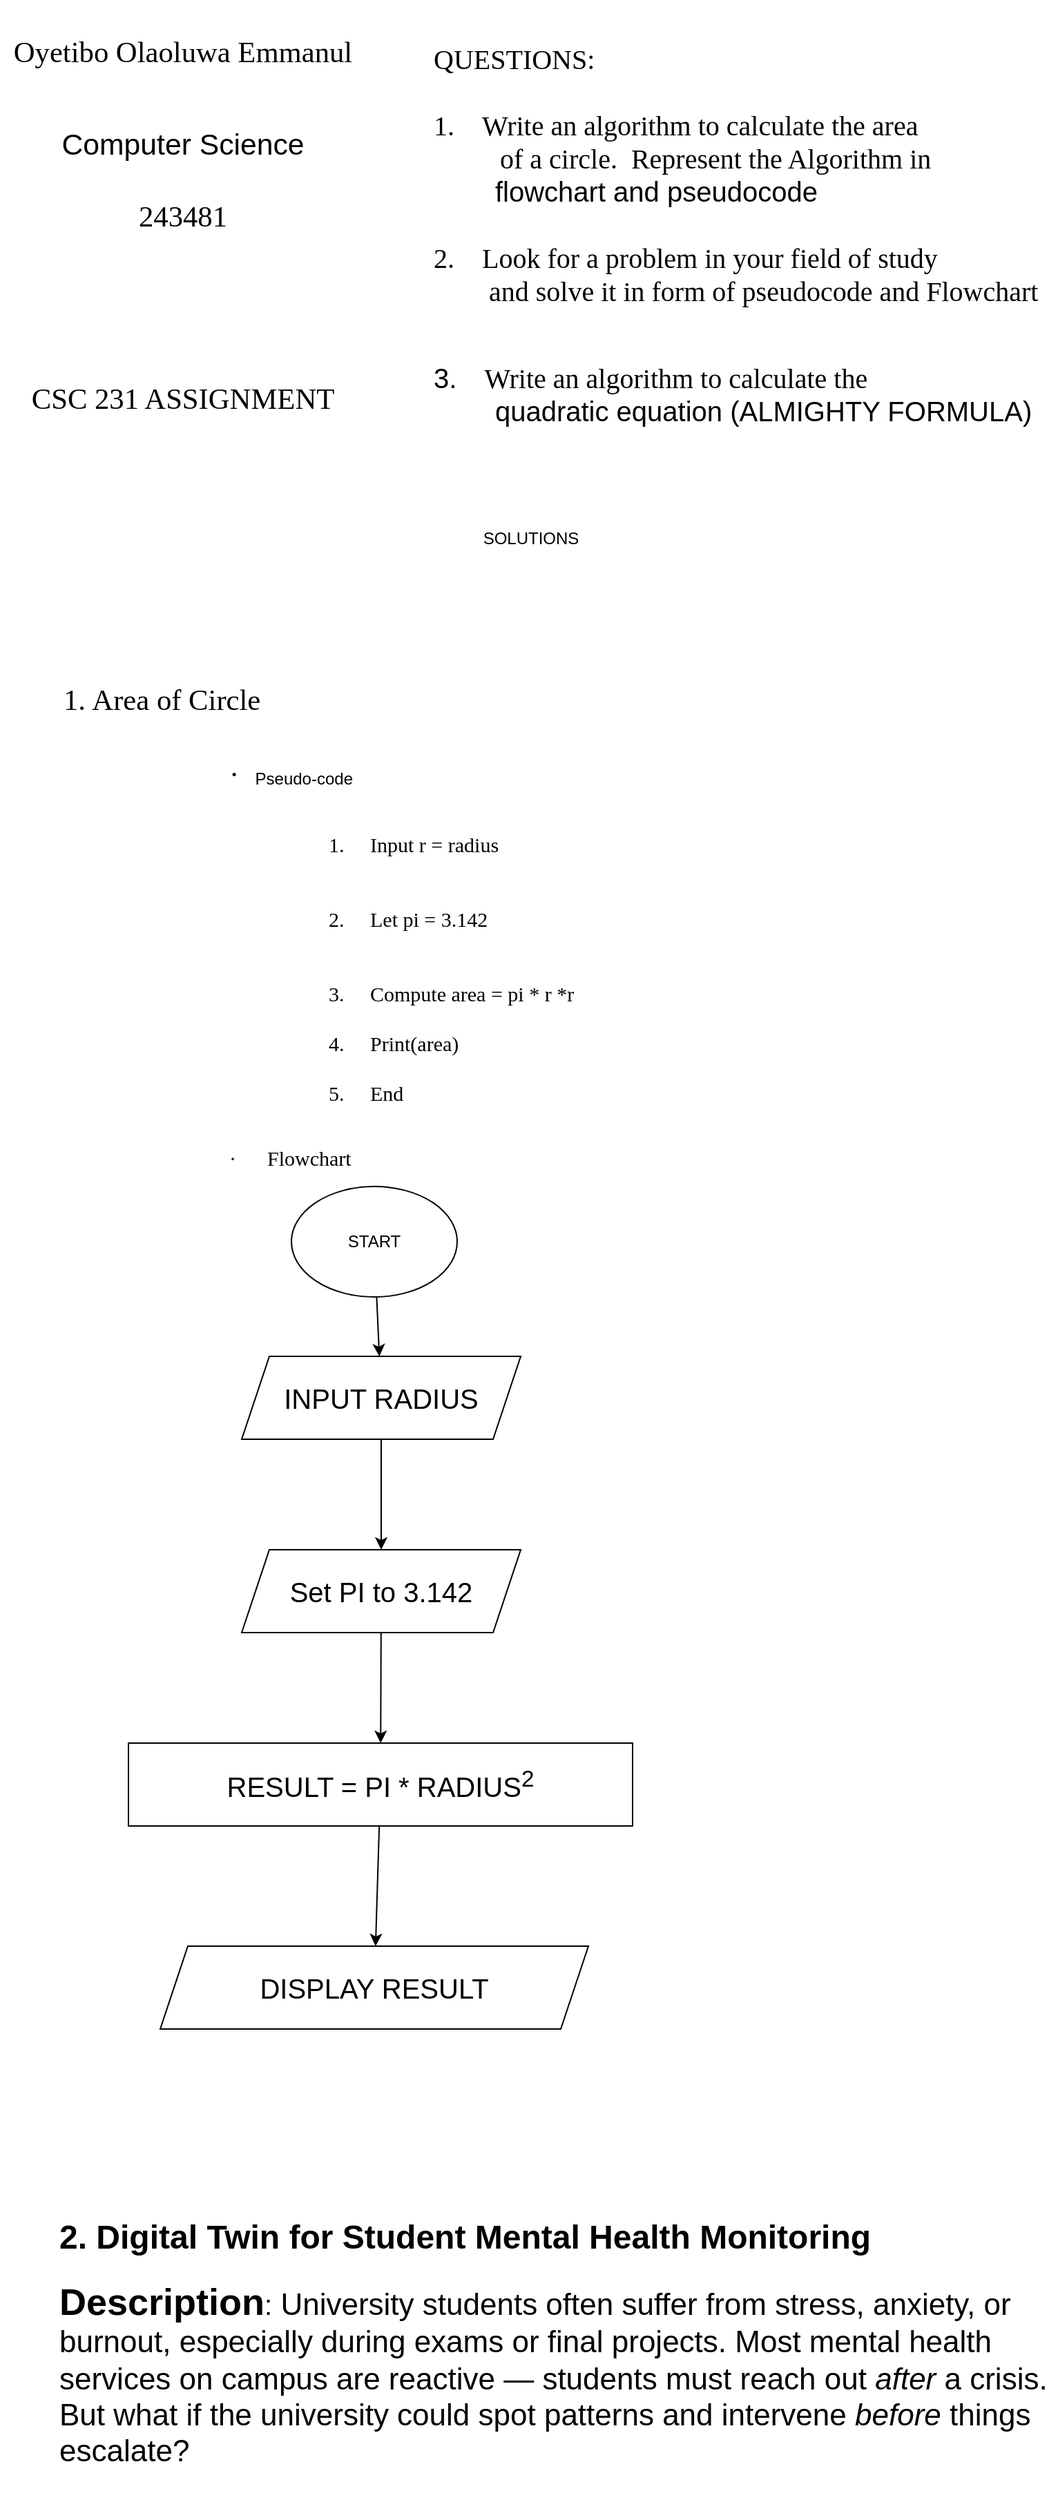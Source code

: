 <mxfile>
    <diagram id="T5GH4w8jtpImpASq0pbi" name="Page-1">
        <mxGraphModel dx="1160" dy="976" grid="0" gridSize="10" guides="1" tooltips="1" connect="1" arrows="1" fold="1" page="1" pageScale="1" pageWidth="850" pageHeight="1100" background="#FFFFFF" math="0" shadow="0">
            <root>
                <mxCell id="0"/>
                <mxCell id="1" parent="0"/>
                <mxCell id="7" value="&lt;p style=&quot;margin-bottom:0in;margin-bottom:.0001pt&quot; class=&quot;MsoNormal&quot;&gt;&lt;span style=&quot;font-size:16.0pt;font-family:&amp;quot;Arial Rounded MT Bold&amp;quot;,&amp;quot;sans-serif&amp;quot;;&lt;br/&gt;mso-ansi-language:EN-US&quot;&gt;Oyetibo Olaoluwa Emmanul&lt;/span&gt;&lt;/p&gt;&lt;br&gt;&lt;br&gt;&lt;p style=&quot;margin-bottom:0in;margin-bottom:.0001pt&quot; class=&quot;MsoNormal&quot;&gt;&lt;font face=&quot;Arial Rounded MT Bold, sans-serif&quot;&gt;&lt;span style=&quot;font-size: 21.333px;&quot;&gt;Computer Science&lt;/span&gt;&lt;/font&gt;&lt;/p&gt;&lt;br&gt;&lt;p style=&quot;margin-bottom:0in;margin-bottom:.0001pt&quot; class=&quot;MsoNormal&quot;&gt;&lt;span style=&quot;font-size:16.0pt;font-family:&amp;quot;Arial Rounded MT Bold&amp;quot;,&amp;quot;sans-serif&amp;quot;;&lt;br/&gt;mso-ansi-language:EN-US&quot;&gt;243481&lt;/span&gt;&lt;/p&gt;&lt;br&gt;&lt;br&gt;&lt;p style=&quot;margin-bottom:0in;margin-bottom:.0001pt&quot; class=&quot;MsoNormal&quot;&gt;&lt;span style=&quot;font-size:16.0pt;font-family:&amp;quot;Arial Rounded MT Bold&amp;quot;,&amp;quot;sans-serif&amp;quot;;&lt;br/&gt;mso-ansi-language:EN-US&quot;&gt;&amp;nbsp;&lt;/span&gt;&lt;/p&gt;&lt;br&gt;&lt;br&gt;&lt;p style=&quot;margin-bottom:0in;margin-bottom:.0001pt&quot; class=&quot;MsoNormal&quot;&gt;&lt;span style=&quot;font-size:16.0pt;font-family:&amp;quot;Arial Rounded MT Bold&amp;quot;,&amp;quot;sans-serif&amp;quot;;&lt;br/&gt;mso-ansi-language:EN-US&quot;&gt;CSC 231 ASSIGNMENT&lt;/span&gt;&lt;/p&gt;" style="text;html=1;align=center;verticalAlign=middle;resizable=0;points=[];autosize=1;strokeColor=none;fillColor=none;" vertex="1" parent="1">
                    <mxGeometry x="22" y="30" width="263" height="301" as="geometry"/>
                </mxCell>
                <mxCell id="10" value="&lt;div style=&quot;&quot;&gt;&lt;span style=&quot;background-color: transparent; font-size: 20px; text-indent: -0.25in; font-family: &amp;quot;Arial Rounded MT Bold&amp;quot;, &amp;quot;sans-serif&amp;quot;;&quot;&gt;&lt;br&gt;&lt;/span&gt;&lt;/div&gt;&lt;div style=&quot;&quot;&gt;&lt;span style=&quot;background-color: transparent; font-size: 20px; text-indent: -0.25in; font-family: &amp;quot;Arial Rounded MT Bold&amp;quot;, &amp;quot;sans-serif&amp;quot;;&quot;&gt;QUESTIONS:&lt;/span&gt;&lt;/div&gt;&lt;div style=&quot;&quot;&gt;&lt;span style=&quot;background-color: transparent; font-size: 20px; text-indent: -0.25in; font-family: &amp;quot;Arial Rounded MT Bold&amp;quot;, &amp;quot;sans-serif&amp;quot;;&quot;&gt;&lt;br&gt;&lt;/span&gt;&lt;/div&gt;&lt;div style=&quot;&quot;&gt;&lt;span style=&quot;background-color: transparent; font-size: 20px; text-indent: -0.25in; font-family: &amp;quot;Arial Rounded MT Bold&amp;quot;, &amp;quot;sans-serif&amp;quot;;&quot;&gt;1.&lt;span style=&quot;font-variant-numeric: normal; font-variant-east-asian: normal; font-variant-alternates: normal; font-size-adjust: none; font-kerning: auto; font-optical-sizing: auto; font-feature-settings: normal; font-variation-settings: normal; font-variant-position: normal; font-variant-emoji: normal; font-stretch: normal; line-height: normal; font-family: &amp;quot;Times New Roman&amp;quot;;&quot;&gt;&amp;nbsp;&amp;nbsp;&amp;nbsp; &lt;/span&gt;&lt;/span&gt;&lt;span style=&quot;background-color: transparent; font-size: 20px; text-indent: -0.25in; font-family: &amp;quot;Calibri Light&amp;quot;, &amp;quot;sans-serif&amp;quot;;&quot;&gt;Write an algorithm to calculate the area&lt;/span&gt;&lt;br&gt;&lt;span style=&quot;background-color: transparent; font-family: &amp;quot;Calibri Light&amp;quot;, &amp;quot;sans-serif&amp;quot;; text-indent: -0.25in;&quot;&gt;&lt;span style=&quot;white-space: pre;&quot;&gt;&#x9;&lt;/span&gt;&lt;span style=&quot;white-space: pre;&quot;&gt;&#x9;&lt;/span&gt;&lt;font style=&quot;font-size: 20px;&quot;&gt;of a circle.&amp;nbsp; Represent the Algorithm in&lt;/font&gt;&lt;/span&gt;&lt;font style=&quot;font-size: 20px;&quot;&gt;&lt;br&gt;&lt;span style=&quot;background-color: transparent; text-indent: -0.25in;&quot;&gt;&lt;span style=&quot;white-space: pre;&quot;&gt;&#x9;&lt;/span&gt;flowchart and pseudocode&lt;/span&gt;&lt;/font&gt;&lt;/div&gt;&lt;div style=&quot;&quot;&gt;&lt;div style=&quot;text-indent: -24px;&quot;&gt;&lt;span style=&quot;font-size: 20px;&quot;&gt;&lt;br&gt;&lt;/span&gt;&lt;/div&gt;&lt;span style=&quot;background-color: transparent; font-size: 20px; font-family: &amp;quot;Arial Rounded MT Bold&amp;quot;, &amp;quot;sans-serif&amp;quot;;&quot;&gt;2.&lt;span style=&quot;font-variant-numeric: normal; font-variant-east-asian: normal; font-variant-alternates: normal; font-size-adjust: none; font-kerning: auto; font-optical-sizing: auto; font-feature-settings: normal; font-variation-settings: normal; font-variant-position: normal; font-variant-emoji: normal; font-stretch: normal; line-height: normal; font-family: &amp;quot;Times New Roman&amp;quot;;&quot;&gt;&amp;nbsp;&amp;nbsp;&amp;nbsp; &lt;/span&gt;&lt;/span&gt;&lt;span style=&quot;background-color: transparent; font-size: 20px; font-family: &amp;quot;Calibri Light&amp;quot;, &amp;quot;sans-serif&amp;quot;;&quot;&gt;Look for a problem in your field of study&lt;/span&gt;&lt;br&gt;&lt;font style=&quot;font-size: 20px;&quot;&gt;&lt;span style=&quot;background-color: transparent; font-family: &amp;quot;Calibri Light&amp;quot;, &amp;quot;sans-serif&amp;quot;;&quot;&gt;&lt;span style=&quot;white-space: pre;&quot;&gt;&#x9;&lt;/span&gt;and solve it in form of pseudocode and Flowchart&lt;/span&gt;&lt;br&gt;&lt;/font&gt;&lt;br&gt;&lt;font style=&quot;font-size: 20px;&quot;&gt;&lt;br&gt;&lt;span style=&quot;background-color: transparent; text-indent: -0.25in;&quot;&gt;3.&lt;span style=&quot;font-variant-numeric: normal; font-variant-east-asian: normal; font-variant-alternates: normal; font-size-adjust: none; font-kerning: auto; font-optical-sizing: auto; font-feature-settings: normal; font-variation-settings: normal; font-variant-position: normal; font-variant-emoji: normal; font-stretch: normal; line-height: normal; font-family: &amp;quot;Times New Roman&amp;quot;;&quot;&gt;&amp;nbsp;&amp;nbsp;&amp;nbsp; &lt;/span&gt;&lt;/span&gt;&lt;span style=&quot;background-color: transparent; text-indent: -0.25in; font-family: &amp;quot;Calibri Light&amp;quot;, &amp;quot;sans-serif&amp;quot;;&quot;&gt;Write an algorithm to calculate the&lt;/span&gt;&lt;br&gt;&lt;span style=&quot;background-color: transparent; text-indent: -0.25in;&quot;&gt;&lt;span style=&quot;white-space: pre;&quot;&gt;&#x9;&lt;/span&gt;quadratic equation (ALMIGHTY FORMULA)&lt;/span&gt;&lt;/font&gt;&lt;/div&gt;" style="text;html=1;align=left;verticalAlign=middle;resizable=0;points=[];autosize=1;strokeColor=none;fillColor=none;" vertex="1" parent="1">
                    <mxGeometry x="334" y="23.5" width="451" height="314" as="geometry"/>
                </mxCell>
                <mxCell id="11" value="SOLUTIONS" style="text;html=1;align=center;verticalAlign=middle;resizable=0;points=[];autosize=1;strokeColor=none;fillColor=none;" vertex="1" parent="1">
                    <mxGeometry x="362" y="400" width="87" height="26" as="geometry"/>
                </mxCell>
                <mxCell id="12" value="&lt;p class=&quot;MsoListParagraphCxSpFirst&quot; style=&quot;margin-bottom:0in;margin-bottom:.0001pt;&lt;br/&gt;mso-add-space:auto;text-indent:-.25in;mso-list:l1 level1 lfo1&quot;&gt;&lt;span style=&quot;font-size:16.0pt;font-family:&amp;quot;Arial Rounded MT Bold&amp;quot;,&amp;quot;sans-serif&amp;quot;;&lt;br/&gt;mso-fareast-font-family:&amp;quot;Arial Rounded MT Bold&amp;quot;;mso-bidi-font-family:&amp;quot;Arial Rounded MT Bold&amp;quot;;&lt;br/&gt;mso-ansi-language:EN-US&quot;&gt;1.&lt;span style=&quot;font-variant-numeric: normal; font-variant-east-asian: normal; font-variant-alternates: normal; font-size-adjust: none; font-kerning: auto; font-optical-sizing: auto; font-feature-settings: normal; font-variation-settings: normal; font-variant-position: normal; font-variant-emoji: normal; font-stretch: normal; font-size: 7pt; line-height: normal; font-family: &amp;quot;Times New Roman&amp;quot;;&quot;&gt;&amp;nbsp; &lt;/span&gt;&lt;/span&gt;&lt;span style=&quot;font-size:16.0pt;font-family:&amp;quot;Arial Rounded MT Bold&amp;quot;,&amp;quot;sans-serif&amp;quot;;&lt;br/&gt;mso-ansi-language:EN-US&quot;&gt;Area of Circle&lt;/span&gt;&lt;/p&gt;&lt;br&gt;&lt;br&gt;&lt;p class=&quot;MsoListParagraphCxSpMiddle&quot; style=&quot;margin-top:0in;margin-right:0in;&lt;br/&gt;margin-bottom:0in;margin-left:1.0in;margin-bottom:.0001pt;mso-add-space:auto;&lt;br/&gt;text-indent:-.25in;mso-list:l2 level1 lfo2&quot;&gt;&lt;span style=&quot;font-size:16.0pt;font-family:Symbol;mso-fareast-font-family:Symbol;&lt;br/&gt;mso-bidi-font-family:Symbol;mso-ansi-language:EN-US&quot;&gt;·&lt;span style=&quot;font-variant-numeric: normal; font-variant-east-asian: normal; font-variant-alternates: normal; font-size-adjust: none; font-kerning: auto; font-optical-sizing: auto; font-feature-settings: normal; font-variation-settings: normal; font-variant-position: normal; font-variant-emoji: normal; font-stretch: normal; font-size: 7pt; line-height: normal; font-family: &amp;quot;Times New Roman&amp;quot;;&quot;&gt;&amp;nbsp;&amp;nbsp;&amp;nbsp;&amp;nbsp;&amp;nbsp;&lt;/span&gt;&lt;/span&gt;&lt;span style=&quot;mso-bidi-font-size:14.0pt;&lt;br/&gt;font-family:&amp;quot;Arial Rounded MT Bold&amp;quot;,&amp;quot;sans-serif&amp;quot;;mso-ansi-language:EN-US&quot;&gt;Pseudo-code&lt;/span&gt;&lt;span style=&quot;font-size:16.0pt;font-family:&amp;quot;Arial Rounded MT Bold&amp;quot;,&amp;quot;sans-serif&amp;quot;;&lt;br/&gt;mso-ansi-language:EN-US&quot;&gt;&lt;/span&gt;&lt;/p&gt;&lt;br&gt;&lt;br&gt;&lt;p class=&quot;MsoListParagraphCxSpMiddle&quot; style=&quot;margin-top:0in;margin-right:0in;&lt;br/&gt;margin-bottom:0in;margin-left:1.75in;margin-bottom:.0001pt;mso-add-space:auto;&lt;br/&gt;text-indent:-.25in;mso-list:l0 level1 lfo3&quot;&gt;&lt;font style=&quot;font-size: 15px;&quot;&gt;&lt;span style=&quot;mso-bidi-font-size:14.0pt;font-family:&amp;quot;Calibri Light&amp;quot;,&amp;quot;sans-serif&amp;quot;;&lt;br/&gt;mso-ascii-theme-font:major-latin;mso-fareast-font-family:&amp;quot;Calibri Light&amp;quot;;&lt;br/&gt;mso-fareast-theme-font:major-latin;mso-hansi-theme-font:major-latin;mso-bidi-theme-font:&lt;br/&gt;major-latin;mso-ansi-language:EN-US&quot;&gt;1.&lt;span style=&quot;font-variant-numeric: normal; font-variant-east-asian: normal; font-variant-alternates: normal; font-size-adjust: none; font-kerning: auto; font-optical-sizing: auto; font-feature-settings: normal; font-variation-settings: normal; font-variant-position: normal; font-variant-emoji: normal; font-stretch: normal; line-height: normal; font-family: &amp;quot;Times New Roman&amp;quot;;&quot;&gt;&amp;nbsp;&amp;nbsp;&amp;nbsp;&amp;nbsp; &lt;/span&gt;&lt;/span&gt;&lt;span style=&quot;mso-bidi-font-size:14.0pt;font-family:&amp;quot;Calibri Light&amp;quot;,&amp;quot;sans-serif&amp;quot;;&lt;br/&gt;mso-ascii-theme-font:major-latin;mso-hansi-theme-font:major-latin;mso-bidi-theme-font:&lt;br/&gt;major-latin;mso-ansi-language:EN-US&quot;&gt;Input r = radius&lt;/span&gt;&lt;/font&gt;&lt;/p&gt;&lt;font style=&quot;font-size: 15px;&quot;&gt;&lt;br&gt;&lt;br&gt;&lt;/font&gt;&lt;p class=&quot;MsoListParagraphCxSpMiddle&quot; style=&quot;margin-top:0in;margin-right:0in;&lt;br/&gt;margin-bottom:0in;margin-left:1.75in;margin-bottom:.0001pt;mso-add-space:auto;&lt;br/&gt;text-indent:-.25in;mso-list:l0 level1 lfo3&quot;&gt;&lt;font style=&quot;font-size: 15px;&quot;&gt;&lt;span style=&quot;mso-bidi-font-size:14.0pt;font-family:&amp;quot;Calibri Light&amp;quot;,&amp;quot;sans-serif&amp;quot;;&lt;br/&gt;mso-ascii-theme-font:major-latin;mso-fareast-font-family:&amp;quot;Calibri Light&amp;quot;;&lt;br/&gt;mso-fareast-theme-font:major-latin;mso-hansi-theme-font:major-latin;mso-bidi-theme-font:&lt;br/&gt;major-latin;mso-ansi-language:EN-US&quot;&gt;2.&lt;span style=&quot;font-variant-numeric: normal; font-variant-east-asian: normal; font-variant-alternates: normal; font-size-adjust: none; font-kerning: auto; font-optical-sizing: auto; font-feature-settings: normal; font-variation-settings: normal; font-variant-position: normal; font-variant-emoji: normal; font-stretch: normal; line-height: normal; font-family: &amp;quot;Times New Roman&amp;quot;;&quot;&gt;&amp;nbsp;&amp;nbsp;&amp;nbsp;&amp;nbsp; &lt;/span&gt;&lt;/span&gt;&lt;span style=&quot;mso-bidi-font-size:14.0pt;font-family:&amp;quot;Calibri Light&amp;quot;,&amp;quot;sans-serif&amp;quot;;&lt;br/&gt;mso-ascii-theme-font:major-latin;mso-hansi-theme-font:major-latin;mso-bidi-theme-font:&lt;br/&gt;major-latin;mso-ansi-language:EN-US&quot;&gt;Let pi = 3.142&lt;/span&gt;&lt;/font&gt;&lt;/p&gt;&lt;font style=&quot;font-size: 15px;&quot;&gt;&lt;br&gt;&lt;br&gt;&lt;/font&gt;&lt;p class=&quot;MsoListParagraphCxSpMiddle&quot; style=&quot;margin-top:0in;margin-right:0in;&lt;br/&gt;margin-bottom:0in;margin-left:1.75in;margin-bottom:.0001pt;mso-add-space:auto;&lt;br/&gt;text-indent:-.25in;mso-list:l0 level1 lfo3&quot;&gt;&lt;font style=&quot;font-size: 15px;&quot;&gt;&lt;span style=&quot;mso-bidi-font-size:14.0pt;font-family:&amp;quot;Calibri Light&amp;quot;,&amp;quot;sans-serif&amp;quot;;&lt;br/&gt;mso-ascii-theme-font:major-latin;mso-fareast-font-family:&amp;quot;Calibri Light&amp;quot;;&lt;br/&gt;mso-fareast-theme-font:major-latin;mso-hansi-theme-font:major-latin;mso-bidi-theme-font:&lt;br/&gt;major-latin;mso-ansi-language:EN-US&quot;&gt;3.&lt;span style=&quot;font-variant-numeric: normal; font-variant-east-asian: normal; font-variant-alternates: normal; font-size-adjust: none; font-kerning: auto; font-optical-sizing: auto; font-feature-settings: normal; font-variation-settings: normal; font-variant-position: normal; font-variant-emoji: normal; font-stretch: normal; line-height: normal; font-family: &amp;quot;Times New Roman&amp;quot;;&quot;&gt;&amp;nbsp;&amp;nbsp;&amp;nbsp;&amp;nbsp; &lt;/span&gt;&lt;/span&gt;&lt;span style=&quot;mso-bidi-font-size:14.0pt;font-family:&amp;quot;Calibri Light&amp;quot;,&amp;quot;sans-serif&amp;quot;;&lt;br/&gt;mso-ascii-theme-font:major-latin;mso-hansi-theme-font:major-latin;mso-bidi-theme-font:&lt;br/&gt;major-latin;mso-ansi-language:EN-US&quot;&gt;Compute area = pi * r *r&lt;/span&gt;&lt;/font&gt;&lt;/p&gt;&lt;p class=&quot;MsoListParagraphCxSpMiddle&quot; style=&quot;margin-top:0in;margin-right:0in;&lt;br/&gt;margin-bottom:0in;margin-left:1.75in;margin-bottom:.0001pt;mso-add-space:auto;&lt;br/&gt;text-indent:-.25in;mso-list:l0 level1 lfo3&quot;&gt;&lt;span style=&quot;background-color: transparent; font-family: &amp;quot;Calibri Light&amp;quot;, &amp;quot;sans-serif&amp;quot;;&quot;&gt;&lt;font style=&quot;font-size: 15px;&quot;&gt;&lt;br&gt;&lt;/font&gt;&lt;/span&gt;&lt;/p&gt;&lt;p class=&quot;MsoListParagraphCxSpMiddle&quot; style=&quot;margin-top:0in;margin-right:0in;&lt;br/&gt;margin-bottom:0in;margin-left:1.75in;margin-bottom:.0001pt;mso-add-space:auto;&lt;br/&gt;text-indent:-.25in;mso-list:l0 level1 lfo3&quot;&gt;&lt;font style=&quot;font-size: 15px;&quot;&gt;&lt;span style=&quot;background-color: transparent; font-family: &amp;quot;Calibri Light&amp;quot;, &amp;quot;sans-serif&amp;quot;;&quot;&gt;4.&lt;span style=&quot;font-variant-numeric: normal; font-variant-east-asian: normal; font-variant-alternates: normal; font-size-adjust: none; font-kerning: auto; font-optical-sizing: auto; font-feature-settings: normal; font-variation-settings: normal; font-variant-position: normal; font-variant-emoji: normal; font-stretch: normal; line-height: normal; font-family: &amp;quot;Times New Roman&amp;quot;;&quot;&gt;&amp;nbsp;&amp;nbsp;&amp;nbsp;&amp;nbsp; &lt;/span&gt;&lt;/span&gt;&lt;span style=&quot;background-color: transparent; font-family: &amp;quot;Calibri Light&amp;quot;, &amp;quot;sans-serif&amp;quot;;&quot;&gt;Print(area)&lt;/span&gt;&lt;/font&gt;&lt;/p&gt;&lt;font style=&quot;font-size: 15px;&quot;&gt;&lt;br&gt;&lt;/font&gt;&lt;p class=&quot;MsoListParagraphCxSpLast&quot; style=&quot;margin-top:0in;margin-right:0in;&lt;br/&gt;margin-bottom:0in;margin-left:1.75in;margin-bottom:.0001pt;mso-add-space:auto;&lt;br/&gt;text-indent:-.25in;mso-list:l0 level1 lfo3&quot;&gt;&lt;font style=&quot;font-size: 15px;&quot;&gt;&lt;span style=&quot;mso-bidi-font-size:14.0pt;font-family:&amp;quot;Calibri Light&amp;quot;,&amp;quot;sans-serif&amp;quot;;&lt;br/&gt;mso-ascii-theme-font:major-latin;mso-fareast-font-family:&amp;quot;Calibri Light&amp;quot;;&lt;br/&gt;mso-fareast-theme-font:major-latin;mso-hansi-theme-font:major-latin;mso-bidi-theme-font:&lt;br/&gt;major-latin;mso-ansi-language:EN-US&quot;&gt;5.&lt;span style=&quot;font-variant-numeric: normal; font-variant-east-asian: normal; font-variant-alternates: normal; font-size-adjust: none; font-kerning: auto; font-optical-sizing: auto; font-feature-settings: normal; font-variation-settings: normal; font-variant-position: normal; font-variant-emoji: normal; font-stretch: normal; line-height: normal; font-family: &amp;quot;Times New Roman&amp;quot;;&quot;&gt;&amp;nbsp;&amp;nbsp;&amp;nbsp;&amp;nbsp; &lt;/span&gt;&lt;/span&gt;&lt;span style=&quot;mso-bidi-font-size:14.0pt;font-family:&amp;quot;Calibri Light&amp;quot;,&amp;quot;sans-serif&amp;quot;;&lt;br/&gt;mso-ascii-theme-font:major-latin;mso-hansi-theme-font:major-latin;mso-bidi-theme-font:&lt;br/&gt;major-latin;mso-ansi-language:EN-US&quot;&gt;End&lt;/span&gt;&lt;/font&gt;&lt;/p&gt;&lt;br&gt;&lt;br&gt;&lt;p class=&quot;MsoListParagraph&quot; style=&quot;margin-top:0in;margin-right:0in;margin-bottom:&lt;br/&gt;0in;margin-left:1.0in;margin-bottom:.0001pt;mso-add-space:auto;text-indent:&lt;br/&gt;-.25in;mso-list:l2 level1 lfo2&quot;&gt;&lt;font style=&quot;font-size: 15px;&quot;&gt;&lt;span style=&quot;font-family: Symbol;&quot;&gt;·&lt;span style=&quot;font-variant-numeric: normal; font-variant-east-asian: normal; font-variant-alternates: normal; font-size-adjust: none; font-kerning: auto; font-optical-sizing: auto; font-feature-settings: normal; font-variation-settings: normal; font-variant-position: normal; font-variant-emoji: normal; font-stretch: normal; line-height: normal; font-family: &amp;quot;Times New Roman&amp;quot;;&quot;&gt;&amp;nbsp;&amp;nbsp;&amp;nbsp;&amp;nbsp;&amp;nbsp; &lt;/span&gt;&lt;/span&gt;&lt;span style=&quot;font-family: &amp;quot;Arial Rounded MT Bold&amp;quot;, &amp;quot;sans-serif&amp;quot;;&quot;&gt;Flowchart&lt;/span&gt;&lt;/font&gt;&lt;span style=&quot;mso-bidi-font-size:14.0pt;&lt;br/&gt;font-family:&amp;quot;Arial Black&amp;quot;,&amp;quot;sans-serif&amp;quot;;mso-bidi-font-family:&amp;quot;Calibri Light&amp;quot;;&lt;br/&gt;mso-bidi-theme-font:major-latin;mso-ansi-language:EN-US&quot;&gt;&lt;/span&gt;&lt;/p&gt;&lt;p class=&quot;MsoListParagraph&quot; style=&quot;margin-top:0in;margin-right:0in;margin-bottom:&lt;br/&gt;0in;margin-left:1.0in;margin-bottom:.0001pt;mso-add-space:auto;text-indent:&lt;br/&gt;-.25in;mso-list:l2 level1 lfo2&quot;&gt;&lt;font style=&quot;font-size: 15px;&quot;&gt;&lt;span style=&quot;font-family: &amp;quot;Arial Rounded MT Bold&amp;quot;, &amp;quot;sans-serif&amp;quot;;&quot;&gt;&lt;br&gt;&lt;/span&gt;&lt;/font&gt;&lt;/p&gt;&lt;p class=&quot;MsoListParagraph&quot; style=&quot;margin-top:0in;margin-right:0in;margin-bottom:&lt;br/&gt;0in;margin-left:1.0in;margin-bottom:.0001pt;mso-add-space:auto;text-indent:&lt;br/&gt;-.25in;mso-list:l2 level1 lfo2&quot;&gt;&lt;font style=&quot;font-size: 15px;&quot;&gt;&lt;span style=&quot;font-family: &amp;quot;Arial Rounded MT Bold&amp;quot;, &amp;quot;sans-serif&amp;quot;;&quot;&gt;&lt;br&gt;&lt;/span&gt;&lt;/font&gt;&lt;/p&gt;&lt;p class=&quot;MsoListParagraph&quot; style=&quot;margin-top:0in;margin-right:0in;margin-bottom:&lt;br/&gt;0in;margin-left:1.0in;margin-bottom:.0001pt;mso-add-space:auto;text-indent:&lt;br/&gt;-.25in;mso-list:l2 level1 lfo2&quot;&gt;&lt;font style=&quot;font-size: 15px;&quot;&gt;&lt;span style=&quot;font-family: &amp;quot;Arial Rounded MT Bold&amp;quot;, &amp;quot;sans-serif&amp;quot;;&quot;&gt;&lt;br&gt;&lt;/span&gt;&lt;/font&gt;&lt;/p&gt;" style="text;html=1;align=left;verticalAlign=middle;resizable=0;points=[];autosize=1;strokeColor=none;fillColor=none;" vertex="1" parent="1">
                    <mxGeometry x="90" y="498" width="362" height="433" as="geometry"/>
                </mxCell>
                <mxCell id="15" value="" style="edgeStyle=none;html=1;" edge="1" parent="1" source="13" target="14">
                    <mxGeometry relative="1" as="geometry"/>
                </mxCell>
                <mxCell id="13" value="START" style="ellipse;whiteSpace=wrap;html=1;labelBackgroundColor=default;" vertex="1" parent="1">
                    <mxGeometry x="233" y="882" width="120" height="80" as="geometry"/>
                </mxCell>
                <mxCell id="19" value="" style="edgeStyle=none;html=1;" edge="1" parent="1" source="14" target="18">
                    <mxGeometry relative="1" as="geometry"/>
                </mxCell>
                <mxCell id="14" value="&lt;font style=&quot;font-size: 20px;&quot;&gt;INPUT RADIUS&lt;/font&gt;" style="shape=parallelogram;perimeter=parallelogramPerimeter;whiteSpace=wrap;html=1;fixedSize=1;labelBackgroundColor=default;" vertex="1" parent="1">
                    <mxGeometry x="197" y="1005" width="202" height="60" as="geometry"/>
                </mxCell>
                <mxCell id="21" value="" style="edgeStyle=none;html=1;" edge="1" parent="1" source="18" target="20">
                    <mxGeometry relative="1" as="geometry"/>
                </mxCell>
                <mxCell id="18" value="&lt;font style=&quot;font-size: 20px;&quot;&gt;Set PI to 3.142&lt;/font&gt;" style="shape=parallelogram;perimeter=parallelogramPerimeter;whiteSpace=wrap;html=1;fixedSize=1;labelBackgroundColor=default;" vertex="1" parent="1">
                    <mxGeometry x="197" y="1145" width="202" height="60" as="geometry"/>
                </mxCell>
                <mxCell id="23" value="" style="edgeStyle=none;html=1;" edge="1" parent="1" source="20" target="22">
                    <mxGeometry relative="1" as="geometry"/>
                </mxCell>
                <mxCell id="20" value="&lt;span style=&quot;font-size: 20px;&quot;&gt;RESULT = PI * RADIUS&lt;sup&gt;2&lt;/sup&gt;&lt;/span&gt;" style="whiteSpace=wrap;html=1;labelBackgroundColor=default;" vertex="1" parent="1">
                    <mxGeometry x="115" y="1285" width="365" height="60" as="geometry"/>
                </mxCell>
                <mxCell id="22" value="&lt;font style=&quot;font-size: 20px;&quot;&gt;DISPLAY RESULT&lt;/font&gt;" style="shape=parallelogram;perimeter=parallelogramPerimeter;whiteSpace=wrap;html=1;fixedSize=1;labelBackgroundColor=default;" vertex="1" parent="1">
                    <mxGeometry x="138" y="1432" width="310" height="60" as="geometry"/>
                </mxCell>
                <mxCell id="25" value="&lt;h1 style=&quot;margin-top: 0px;&quot;&gt;&lt;font&gt;2.&lt;font style=&quot;&quot;&gt;&amp;nbsp;Digital Twin for Student Mental Health Monitoring&lt;/font&gt;&lt;/font&gt;&lt;/h1&gt;&lt;div&gt;&lt;font style=&quot;font-size: 27px;&quot;&gt;&lt;b&gt;Description&lt;/b&gt;&lt;/font&gt;&lt;font style=&quot;font-size: 20px;&quot;&gt;:&lt;/font&gt;&lt;font style=&quot;font-size: 22px;&quot;&gt;&lt;font style=&quot;&quot;&gt;&amp;nbsp;&lt;/font&gt;&lt;span style=&quot;background-color: transparent;&quot;&gt;University students often suffer from stress, anxiety, or burnout, especially during exams or final projects. Most mental health services on campus are reactive — students must reach out &lt;/span&gt;&lt;em style=&quot;background-color: transparent;&quot; data-end=&quot;563&quot; data-start=&quot;556&quot;&gt;after&lt;/em&gt;&lt;span style=&quot;background-color: transparent;&quot;&gt; a crisis. But what if the university could spot patterns and intervene &lt;/span&gt;&lt;em style=&quot;background-color: transparent;&quot; data-end=&quot;643&quot; data-start=&quot;635&quot;&gt;before&lt;/em&gt;&lt;span style=&quot;background-color: transparent;&quot;&gt; things escalate?&lt;/span&gt;&lt;/font&gt;&lt;/div&gt;&lt;div&gt;&lt;br&gt;&lt;/div&gt;" style="text;html=1;whiteSpace=wrap;overflow=hidden;rounded=0;" vertex="1" parent="1">
                    <mxGeometry x="63" y="1622" width="724" height="207" as="geometry"/>
                </mxCell>
            </root>
        </mxGraphModel>
    </diagram>
</mxfile>